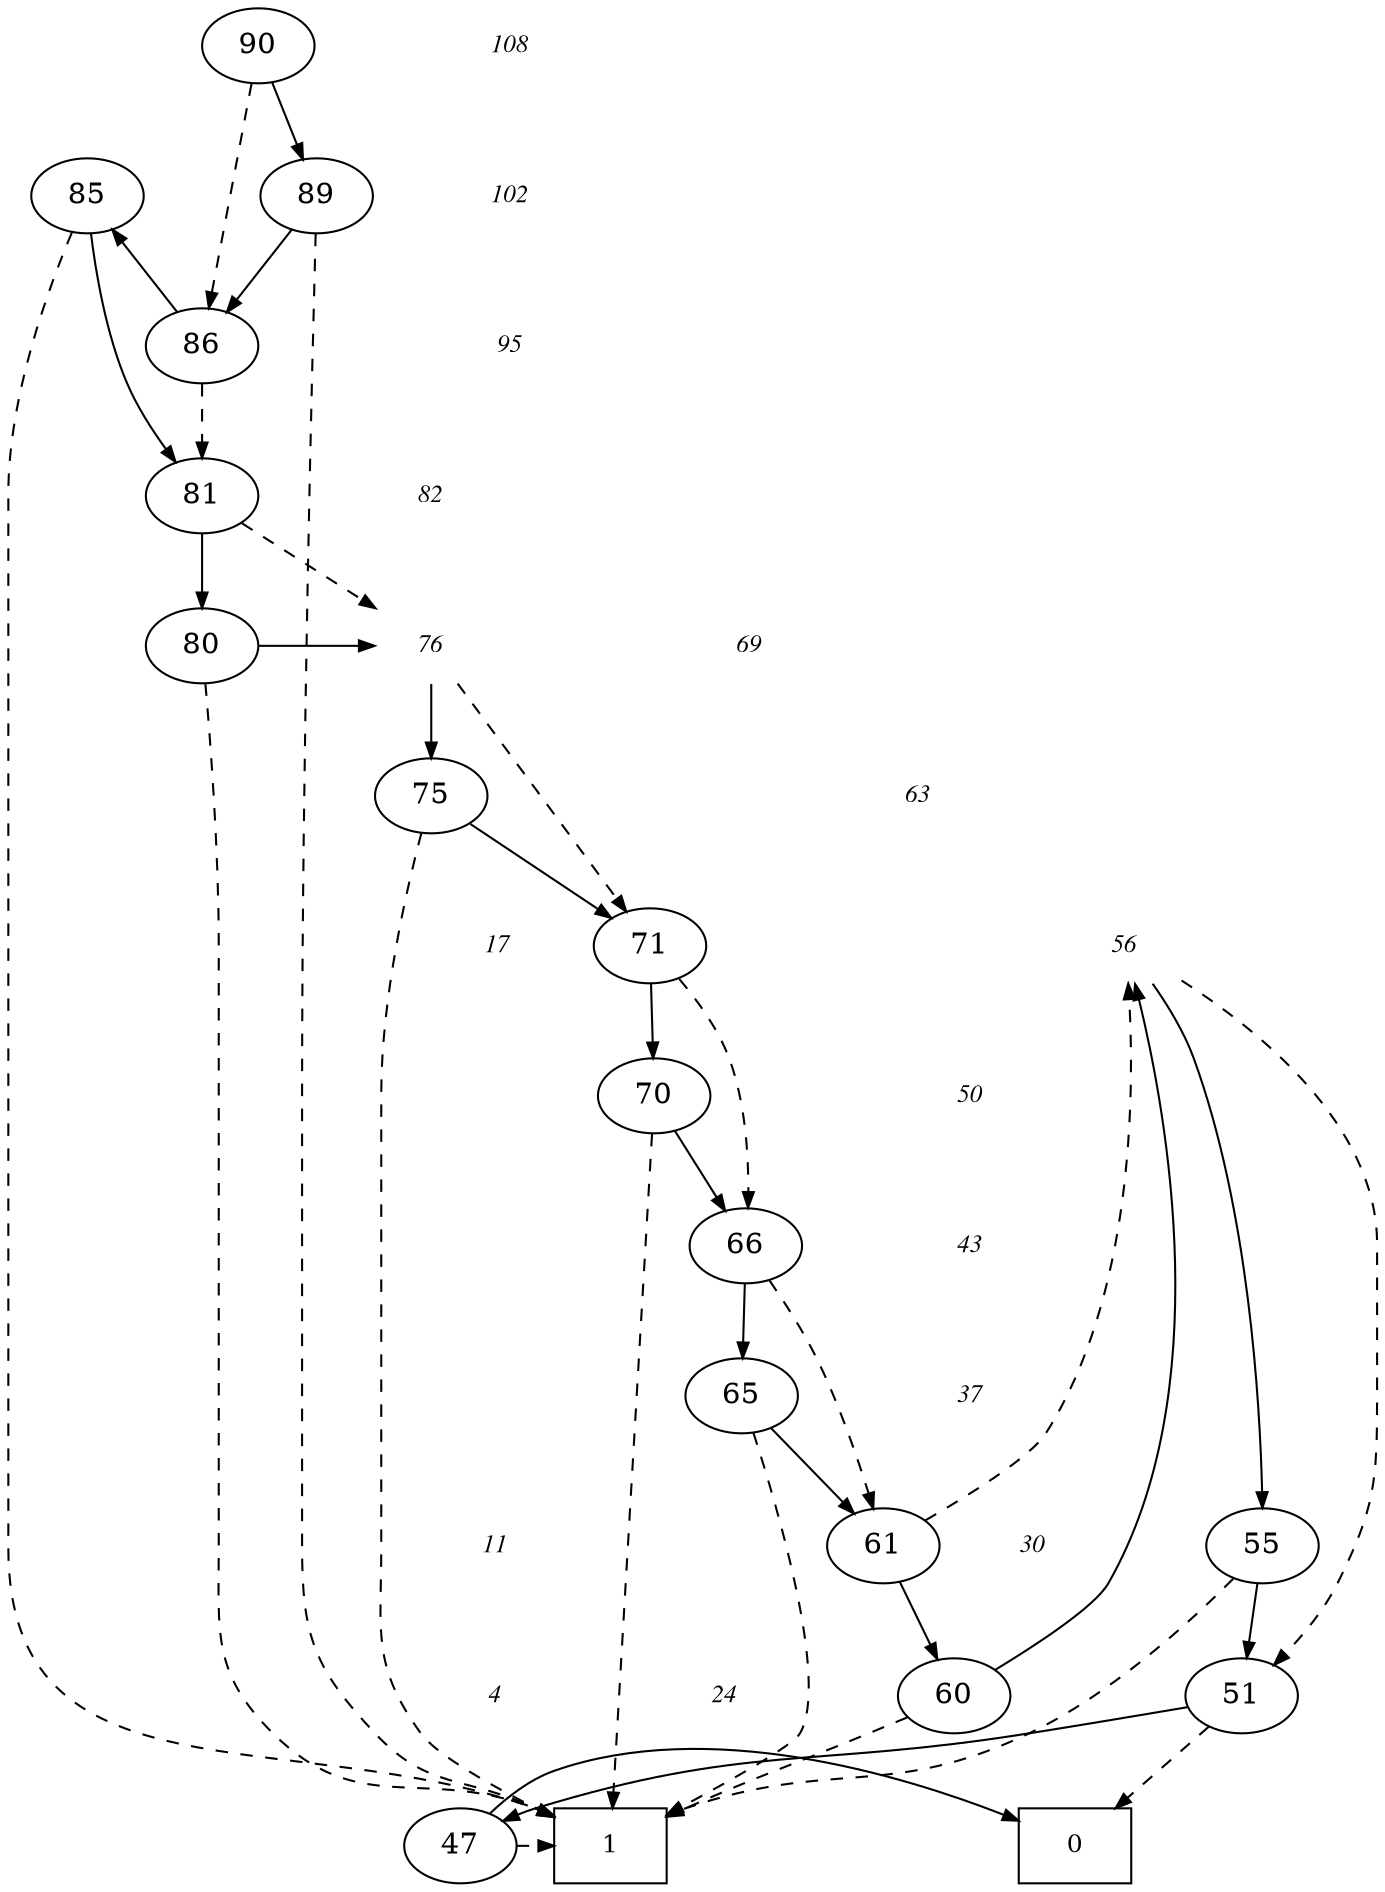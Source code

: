 digraph BDD {
center = true;
{ rank = same; { node [style=invis]; "T" };
 { node [shape=box,fontsize=12]; "0"; }
  { node [shape=box,fontsize=12]; "1"; }
}
{ rank=same; { node [shape=plaintext,fontname="Times Italic",fontsize=12] "108" };"90";}
{ rank=same; { node [shape=plaintext,fontname="Times Italic",fontsize=12] "102" };"89";}
{ rank=same; { node [shape=plaintext,fontname="Times Italic",fontsize=12] "95" };"86";}
{ rank=same; { node [shape=plaintext,fontname="Times Italic",fontsize=12] "89" };"85";}
{ rank=same; { node [shape=plaintext,fontname="Times Italic",fontsize=12] "82" };"81";}
{ rank=same; { node [shape=plaintext,fontname="Times Italic",fontsize=12] "76" };"80";}
{ rank=same; { node [shape=plaintext,fontname="Times Italic",fontsize=12] "69" };"76";}
{ rank=same; { node [shape=plaintext,fontname="Times Italic",fontsize=12] "63" };"75";}
{ rank=same; { node [shape=plaintext,fontname="Times Italic",fontsize=12] "56" };"71";}
{ rank=same; { node [shape=plaintext,fontname="Times Italic",fontsize=12] "50" };"70";}
{ rank=same; { node [shape=plaintext,fontname="Times Italic",fontsize=12] "43" };"66";}
{ rank=same; { node [shape=plaintext,fontname="Times Italic",fontsize=12] "37" };"65";}
{ rank=same; { node [shape=plaintext,fontname="Times Italic",fontsize=12] "30" };"61";}
{ rank=same; { node [shape=plaintext,fontname="Times Italic",fontsize=12] "24" };"60";}
{ rank=same; { node [shape=plaintext,fontname="Times Italic",fontsize=12] "17" };"56";}
{ rank=same; { node [shape=plaintext,fontname="Times Italic",fontsize=12] "11" };"55";}
{ rank=same; { node [shape=plaintext,fontname="Times Italic",fontsize=12] "4" };"51";}
{ rank=same; { node [shape=plaintext,fontname="Times Italic",fontsize=12] "1" };"47";}
edge [style = invis]; {"108" -> "102" -> "95" -> "89" -> "82" -> "76" -> "69" -> "63" -> "56" -> "50" -> "43" -> "37" -> "30" -> "24" -> "17" -> "11" -> "4" -> "1" -> "T"; }
"47" -> "0" [style=solid,arrowsize=".75"];
"47" -> "1" [style=dashed,arrowsize=".75"];
"51" -> "47" [style=solid,arrowsize=".75"];
"51" -> "0" [style=dashed,arrowsize=".75"];
"55" -> "51" [style=solid,arrowsize=".75"];
"55" -> "1" [style=dashed,arrowsize=".75"];
"56" -> "55" [style=solid,arrowsize=".75"];
"56" -> "51" [style=dashed,arrowsize=".75"];
"60" -> "56" [style=solid,arrowsize=".75"];
"60" -> "1" [style=dashed,arrowsize=".75"];
"61" -> "60" [style=solid,arrowsize=".75"];
"61" -> "56" [style=dashed,arrowsize=".75"];
"65" -> "61" [style=solid,arrowsize=".75"];
"65" -> "1" [style=dashed,arrowsize=".75"];
"66" -> "65" [style=solid,arrowsize=".75"];
"66" -> "61" [style=dashed,arrowsize=".75"];
"70" -> "66" [style=solid,arrowsize=".75"];
"70" -> "1" [style=dashed,arrowsize=".75"];
"71" -> "70" [style=solid,arrowsize=".75"];
"71" -> "66" [style=dashed,arrowsize=".75"];
"75" -> "71" [style=solid,arrowsize=".75"];
"75" -> "1" [style=dashed,arrowsize=".75"];
"76" -> "75" [style=solid,arrowsize=".75"];
"76" -> "71" [style=dashed,arrowsize=".75"];
"80" -> "76" [style=solid,arrowsize=".75"];
"80" -> "1" [style=dashed,arrowsize=".75"];
"81" -> "80" [style=solid,arrowsize=".75"];
"81" -> "76" [style=dashed,arrowsize=".75"];
"85" -> "81" [style=solid,arrowsize=".75"];
"85" -> "1" [style=dashed,arrowsize=".75"];
"86" -> "85" [style=solid,arrowsize=".75"];
"86" -> "81" [style=dashed,arrowsize=".75"];
"89" -> "86" [style=solid,arrowsize=".75"];
"89" -> "1" [style=dashed,arrowsize=".75"];
"90" -> "89" [style=solid,arrowsize=".75"];
"90" -> "86" [style=dashed,arrowsize=".75"];
}
